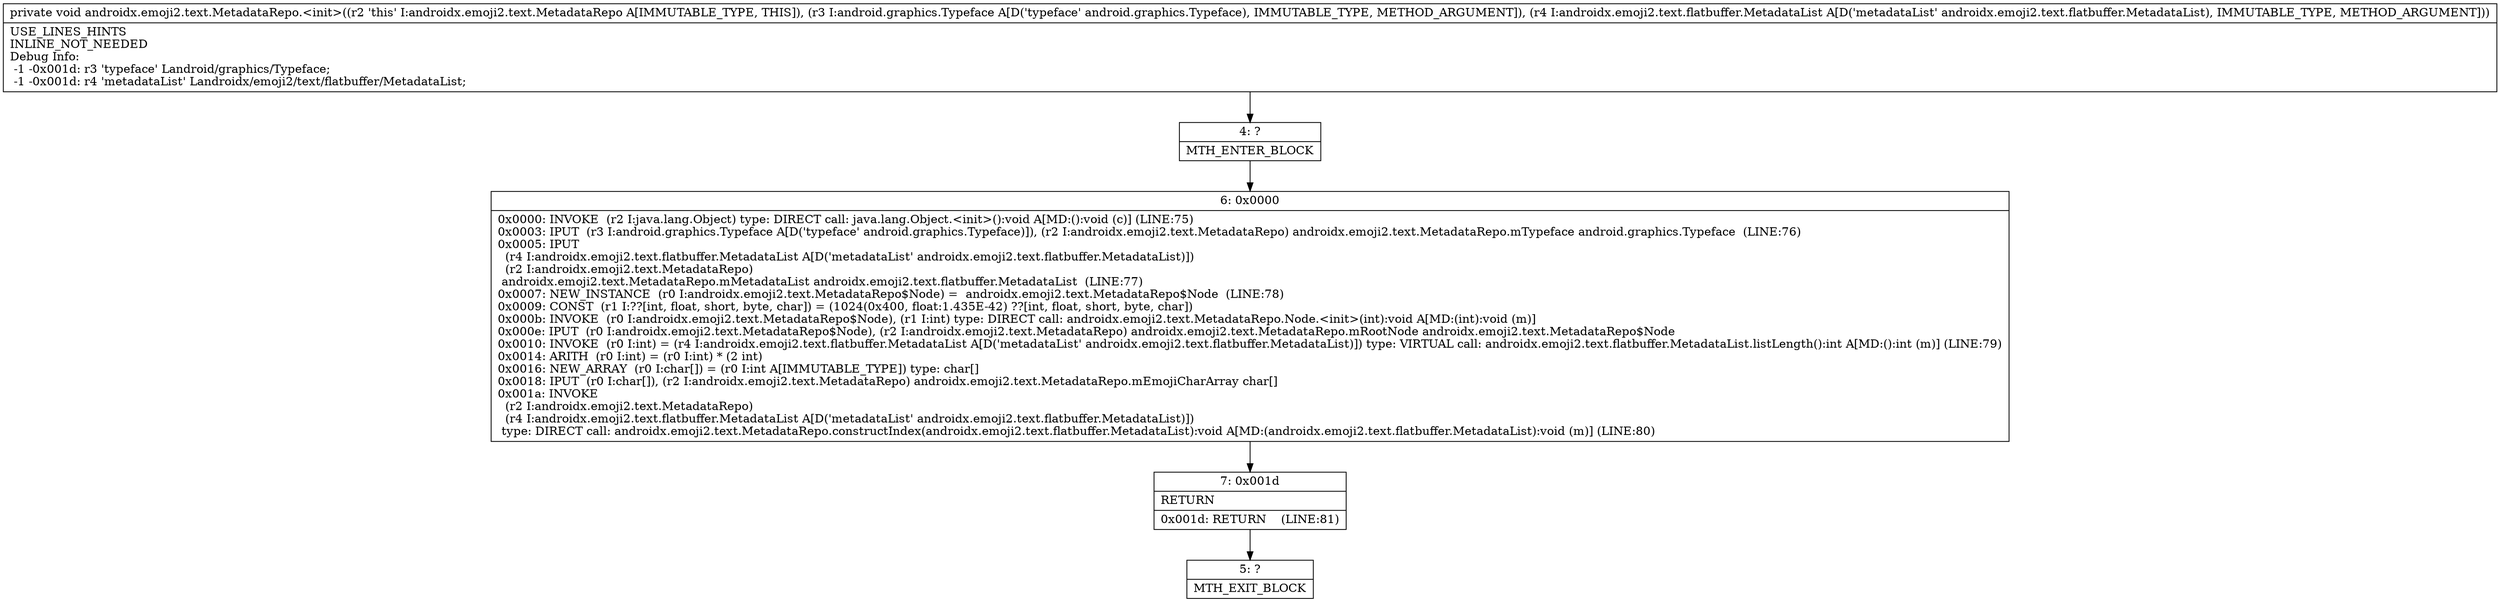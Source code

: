 digraph "CFG forandroidx.emoji2.text.MetadataRepo.\<init\>(Landroid\/graphics\/Typeface;Landroidx\/emoji2\/text\/flatbuffer\/MetadataList;)V" {
Node_4 [shape=record,label="{4\:\ ?|MTH_ENTER_BLOCK\l}"];
Node_6 [shape=record,label="{6\:\ 0x0000|0x0000: INVOKE  (r2 I:java.lang.Object) type: DIRECT call: java.lang.Object.\<init\>():void A[MD:():void (c)] (LINE:75)\l0x0003: IPUT  (r3 I:android.graphics.Typeface A[D('typeface' android.graphics.Typeface)]), (r2 I:androidx.emoji2.text.MetadataRepo) androidx.emoji2.text.MetadataRepo.mTypeface android.graphics.Typeface  (LINE:76)\l0x0005: IPUT  \l  (r4 I:androidx.emoji2.text.flatbuffer.MetadataList A[D('metadataList' androidx.emoji2.text.flatbuffer.MetadataList)])\l  (r2 I:androidx.emoji2.text.MetadataRepo)\l androidx.emoji2.text.MetadataRepo.mMetadataList androidx.emoji2.text.flatbuffer.MetadataList  (LINE:77)\l0x0007: NEW_INSTANCE  (r0 I:androidx.emoji2.text.MetadataRepo$Node) =  androidx.emoji2.text.MetadataRepo$Node  (LINE:78)\l0x0009: CONST  (r1 I:??[int, float, short, byte, char]) = (1024(0x400, float:1.435E\-42) ??[int, float, short, byte, char]) \l0x000b: INVOKE  (r0 I:androidx.emoji2.text.MetadataRepo$Node), (r1 I:int) type: DIRECT call: androidx.emoji2.text.MetadataRepo.Node.\<init\>(int):void A[MD:(int):void (m)]\l0x000e: IPUT  (r0 I:androidx.emoji2.text.MetadataRepo$Node), (r2 I:androidx.emoji2.text.MetadataRepo) androidx.emoji2.text.MetadataRepo.mRootNode androidx.emoji2.text.MetadataRepo$Node \l0x0010: INVOKE  (r0 I:int) = (r4 I:androidx.emoji2.text.flatbuffer.MetadataList A[D('metadataList' androidx.emoji2.text.flatbuffer.MetadataList)]) type: VIRTUAL call: androidx.emoji2.text.flatbuffer.MetadataList.listLength():int A[MD:():int (m)] (LINE:79)\l0x0014: ARITH  (r0 I:int) = (r0 I:int) * (2 int) \l0x0016: NEW_ARRAY  (r0 I:char[]) = (r0 I:int A[IMMUTABLE_TYPE]) type: char[] \l0x0018: IPUT  (r0 I:char[]), (r2 I:androidx.emoji2.text.MetadataRepo) androidx.emoji2.text.MetadataRepo.mEmojiCharArray char[] \l0x001a: INVOKE  \l  (r2 I:androidx.emoji2.text.MetadataRepo)\l  (r4 I:androidx.emoji2.text.flatbuffer.MetadataList A[D('metadataList' androidx.emoji2.text.flatbuffer.MetadataList)])\l type: DIRECT call: androidx.emoji2.text.MetadataRepo.constructIndex(androidx.emoji2.text.flatbuffer.MetadataList):void A[MD:(androidx.emoji2.text.flatbuffer.MetadataList):void (m)] (LINE:80)\l}"];
Node_7 [shape=record,label="{7\:\ 0x001d|RETURN\l|0x001d: RETURN    (LINE:81)\l}"];
Node_5 [shape=record,label="{5\:\ ?|MTH_EXIT_BLOCK\l}"];
MethodNode[shape=record,label="{private void androidx.emoji2.text.MetadataRepo.\<init\>((r2 'this' I:androidx.emoji2.text.MetadataRepo A[IMMUTABLE_TYPE, THIS]), (r3 I:android.graphics.Typeface A[D('typeface' android.graphics.Typeface), IMMUTABLE_TYPE, METHOD_ARGUMENT]), (r4 I:androidx.emoji2.text.flatbuffer.MetadataList A[D('metadataList' androidx.emoji2.text.flatbuffer.MetadataList), IMMUTABLE_TYPE, METHOD_ARGUMENT]))  | USE_LINES_HINTS\lINLINE_NOT_NEEDED\lDebug Info:\l  \-1 \-0x001d: r3 'typeface' Landroid\/graphics\/Typeface;\l  \-1 \-0x001d: r4 'metadataList' Landroidx\/emoji2\/text\/flatbuffer\/MetadataList;\l}"];
MethodNode -> Node_4;Node_4 -> Node_6;
Node_6 -> Node_7;
Node_7 -> Node_5;
}

